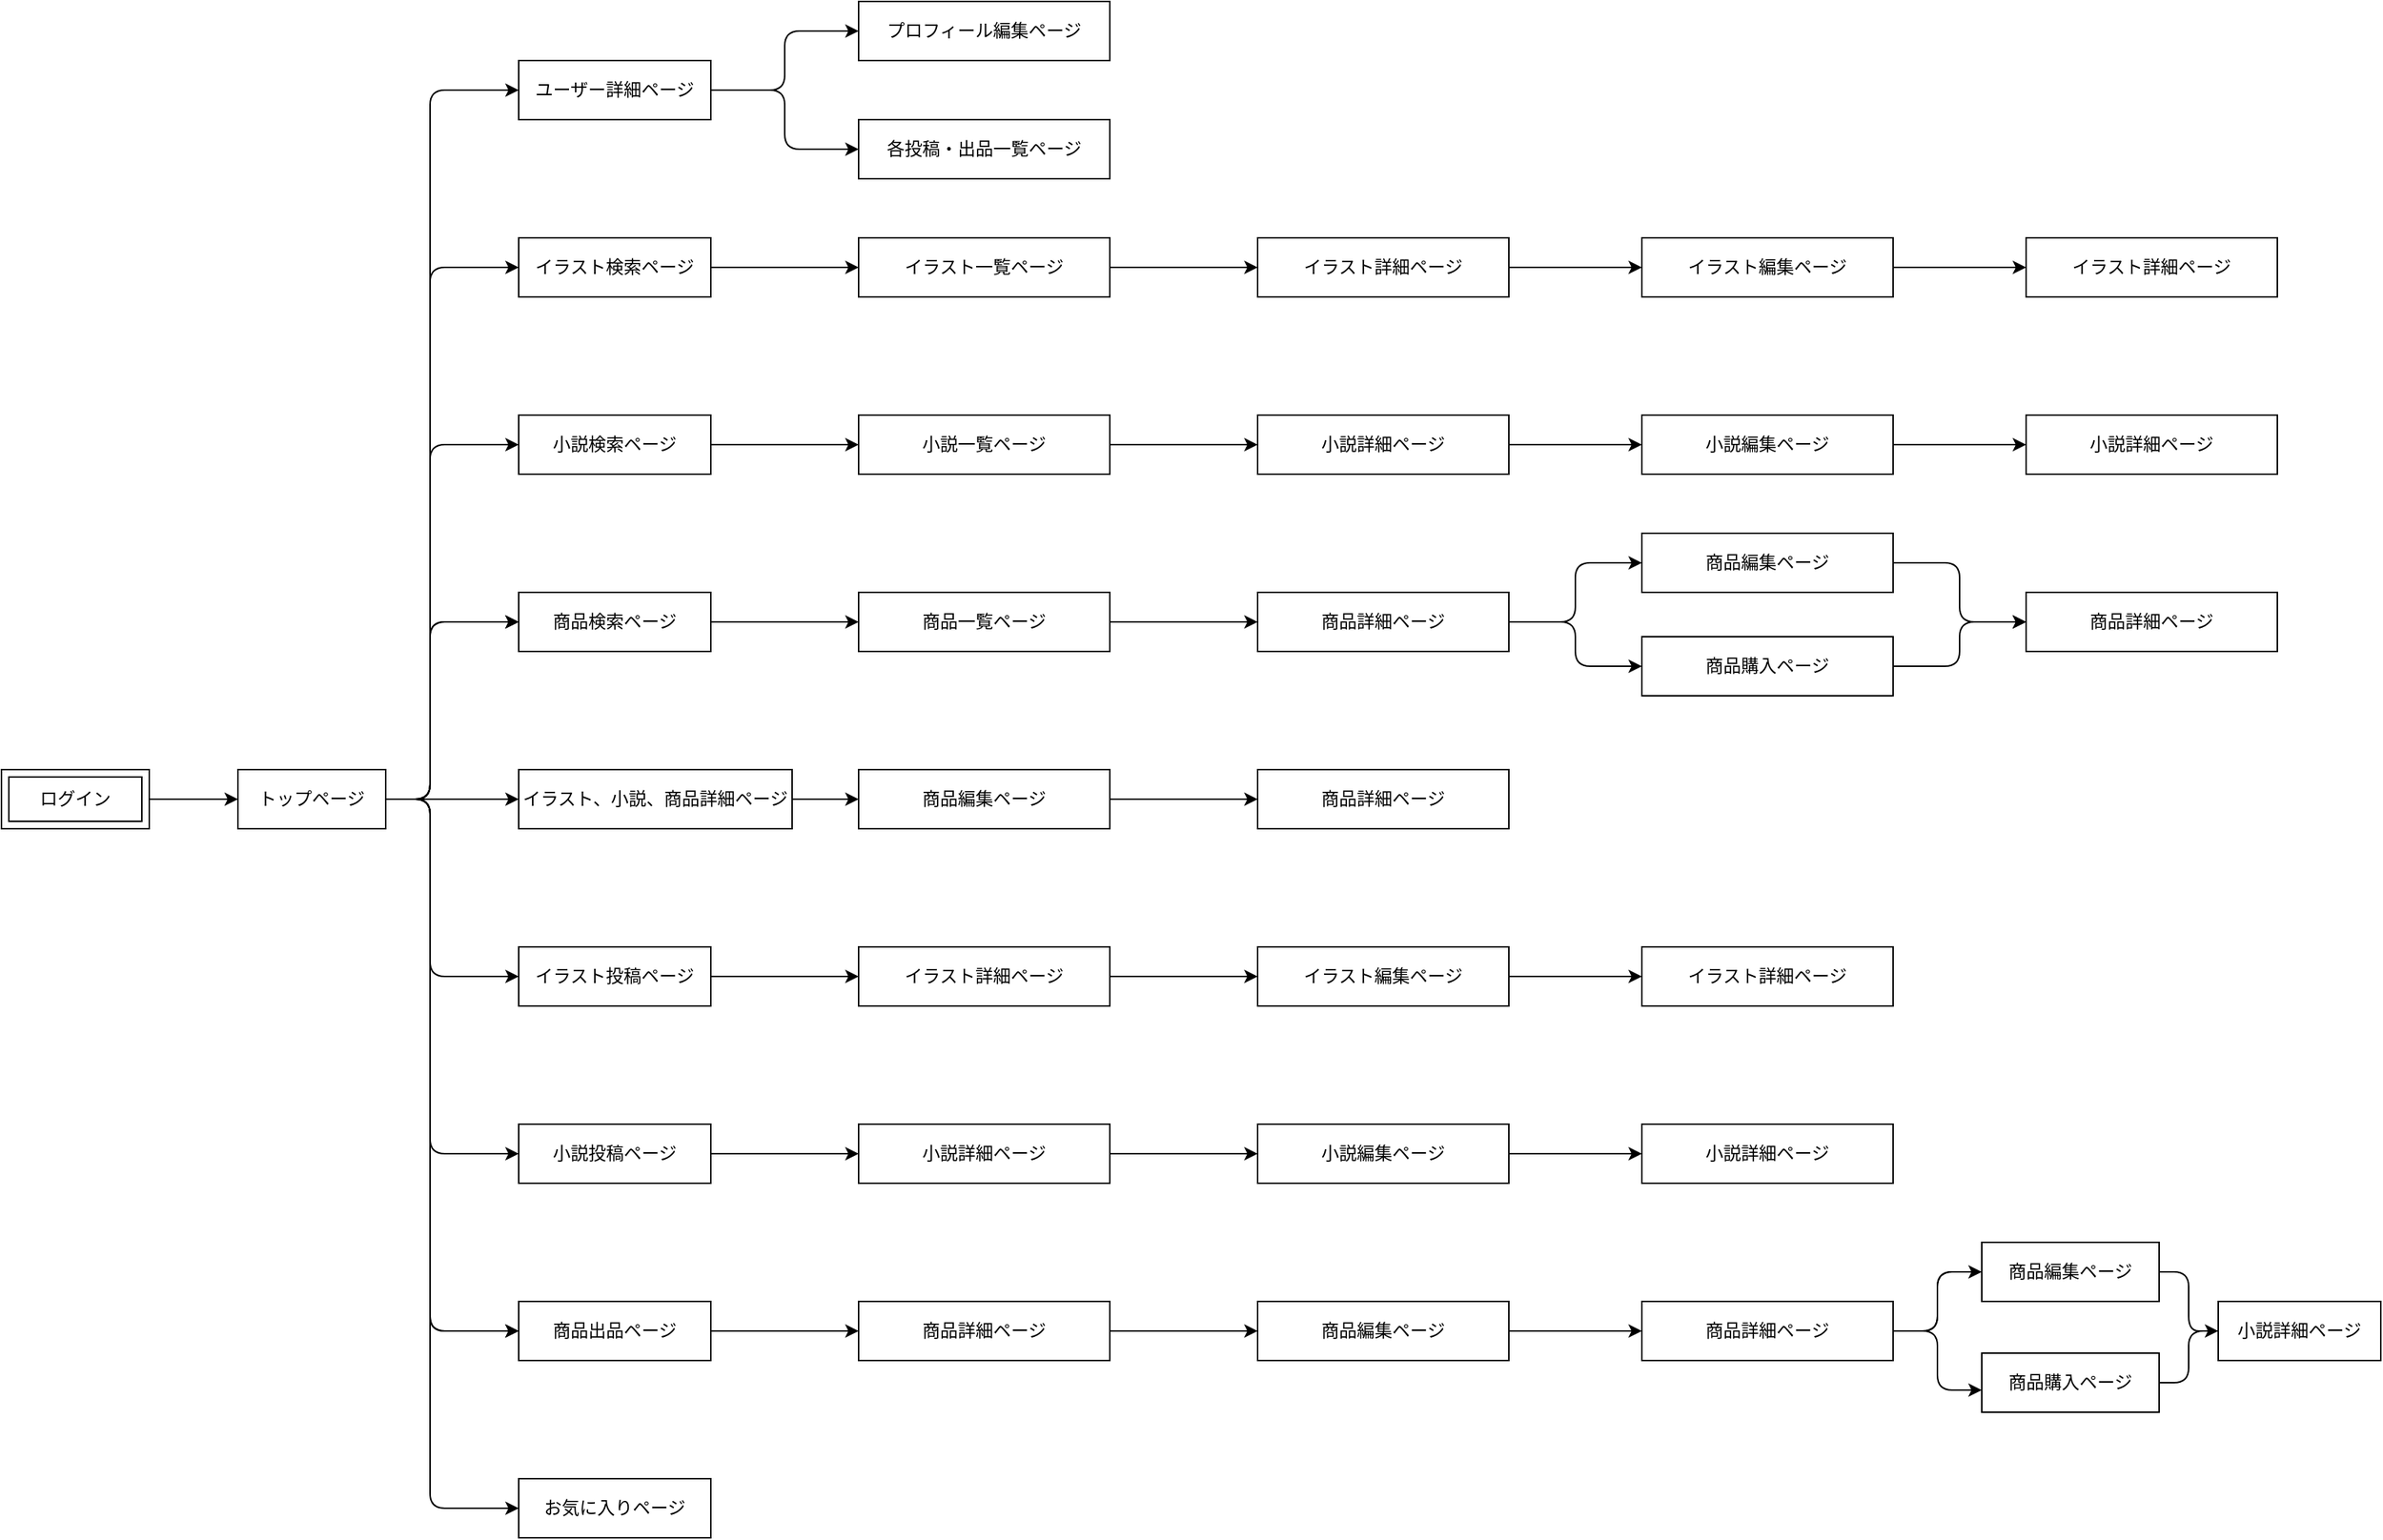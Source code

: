 <mxfile>
    <diagram id="PdRZpku4cNGAS7d2jjJL" name="ページ1">
        <mxGraphModel dx="736" dy="442" grid="1" gridSize="10" guides="1" tooltips="1" connect="1" arrows="1" fold="1" page="1" pageScale="1" pageWidth="827" pageHeight="1169" math="0" shadow="0">
            <root>
                <mxCell id="0"/>
                <mxCell id="1" parent="0"/>
                <mxCell id="45" style="edgeStyle=none;html=1;" edge="1" parent="1" source="2" target="3">
                    <mxGeometry relative="1" as="geometry"/>
                </mxCell>
                <mxCell id="2" value="ログイン" style="shape=ext;margin=3;double=1;whiteSpace=wrap;html=1;align=center;" parent="1" vertex="1">
                    <mxGeometry x="30" y="560" width="100" height="40" as="geometry"/>
                </mxCell>
                <mxCell id="66" style="edgeStyle=orthogonalEdgeStyle;html=1;" edge="1" parent="1" source="3" target="11">
                    <mxGeometry relative="1" as="geometry">
                        <mxPoint x="320" y="450" as="targetPoint"/>
                        <Array as="points">
                            <mxPoint x="320" y="580"/>
                            <mxPoint x="320" y="460"/>
                        </Array>
                    </mxGeometry>
                </mxCell>
                <mxCell id="3" value="トップページ" style="whiteSpace=wrap;html=1;align=center;" parent="1" vertex="1">
                    <mxGeometry x="190" y="560" width="100" height="40" as="geometry"/>
                </mxCell>
                <mxCell id="71" style="edgeStyle=orthogonalEdgeStyle;html=1;" edge="1" parent="1" source="8" target="17">
                    <mxGeometry relative="1" as="geometry"/>
                </mxCell>
                <mxCell id="8" value="ユーザー詳細ページ" style="whiteSpace=wrap;html=1;align=center;" parent="1" vertex="1">
                    <mxGeometry x="380" y="80" width="130" height="40" as="geometry"/>
                </mxCell>
                <mxCell id="48" style="edgeStyle=none;html=1;" edge="1" parent="1" source="9" target="22">
                    <mxGeometry relative="1" as="geometry"/>
                </mxCell>
                <mxCell id="9" value="イラスト検索ページ" style="whiteSpace=wrap;html=1;align=center;" parent="1" vertex="1">
                    <mxGeometry x="380" y="200" width="130" height="40" as="geometry"/>
                </mxCell>
                <mxCell id="49" style="edgeStyle=none;html=1;" edge="1" parent="1" source="10" target="23">
                    <mxGeometry relative="1" as="geometry"/>
                </mxCell>
                <mxCell id="10" value="小説検索ページ" style="whiteSpace=wrap;html=1;align=center;" parent="1" vertex="1">
                    <mxGeometry x="380" y="320" width="130" height="40" as="geometry"/>
                </mxCell>
                <mxCell id="50" style="edgeStyle=none;html=1;" edge="1" parent="1" source="11" target="24">
                    <mxGeometry relative="1" as="geometry"/>
                </mxCell>
                <mxCell id="11" value="商品検索ページ" style="whiteSpace=wrap;html=1;align=center;" parent="1" vertex="1">
                    <mxGeometry x="380" y="440" width="130" height="40" as="geometry"/>
                </mxCell>
                <mxCell id="51" style="edgeStyle=none;html=1;" edge="1" parent="1" source="12" target="25">
                    <mxGeometry relative="1" as="geometry"/>
                </mxCell>
                <mxCell id="12" value="イラスト投稿ページ" style="whiteSpace=wrap;html=1;align=center;" parent="1" vertex="1">
                    <mxGeometry x="380" y="680" width="130" height="40" as="geometry"/>
                </mxCell>
                <mxCell id="52" style="edgeStyle=none;html=1;" edge="1" parent="1" source="13" target="26">
                    <mxGeometry relative="1" as="geometry"/>
                </mxCell>
                <mxCell id="13" value="小説投稿ページ" style="whiteSpace=wrap;html=1;align=center;" parent="1" vertex="1">
                    <mxGeometry x="380" y="800" width="130" height="40" as="geometry"/>
                </mxCell>
                <mxCell id="53" style="edgeStyle=none;html=1;" edge="1" parent="1" source="14" target="27">
                    <mxGeometry relative="1" as="geometry"/>
                </mxCell>
                <mxCell id="14" value="商品出品ページ" style="whiteSpace=wrap;html=1;align=center;" parent="1" vertex="1">
                    <mxGeometry x="380" y="920" width="130" height="40" as="geometry"/>
                </mxCell>
                <mxCell id="15" value="お気に入りページ" style="whiteSpace=wrap;html=1;align=center;" parent="1" vertex="1">
                    <mxGeometry x="380" y="1040" width="130" height="40" as="geometry"/>
                </mxCell>
                <mxCell id="85" style="edgeStyle=orthogonalEdgeStyle;html=1;" edge="1" parent="1" source="16" target="83">
                    <mxGeometry relative="1" as="geometry"/>
                </mxCell>
                <mxCell id="16" value="イラスト、小説、商品詳細ページ" style="whiteSpace=wrap;html=1;align=center;" parent="1" vertex="1">
                    <mxGeometry x="380" y="560" width="185" height="40" as="geometry"/>
                </mxCell>
                <mxCell id="17" value="プロフィール編集ページ" style="whiteSpace=wrap;html=1;align=center;" parent="1" vertex="1">
                    <mxGeometry x="610" y="40" width="170" height="40" as="geometry"/>
                </mxCell>
                <mxCell id="19" value="各投稿・出品一覧ページ" style="whiteSpace=wrap;html=1;align=center;" parent="1" vertex="1">
                    <mxGeometry x="610" y="120" width="170" height="40" as="geometry"/>
                </mxCell>
                <mxCell id="64" style="edgeStyle=none;html=1;" edge="1" parent="1" source="22" target="44">
                    <mxGeometry relative="1" as="geometry"/>
                </mxCell>
                <mxCell id="22" value="イラスト一覧ページ" style="whiteSpace=wrap;html=1;align=center;" parent="1" vertex="1">
                    <mxGeometry x="610" y="200" width="170" height="40" as="geometry"/>
                </mxCell>
                <mxCell id="62" style="edgeStyle=none;html=1;" edge="1" parent="1" source="23" target="43">
                    <mxGeometry relative="1" as="geometry"/>
                </mxCell>
                <mxCell id="23" value="小説一覧ページ" style="whiteSpace=wrap;html=1;align=center;" parent="1" vertex="1">
                    <mxGeometry x="610" y="320" width="170" height="40" as="geometry"/>
                </mxCell>
                <mxCell id="60" style="edgeStyle=none;html=1;" edge="1" parent="1" source="24" target="42">
                    <mxGeometry relative="1" as="geometry"/>
                </mxCell>
                <mxCell id="24" value="商品一覧ページ" style="whiteSpace=wrap;html=1;align=center;" parent="1" vertex="1">
                    <mxGeometry x="610" y="440" width="170" height="40" as="geometry"/>
                </mxCell>
                <mxCell id="58" style="edgeStyle=none;html=1;" edge="1" parent="1" source="25" target="29">
                    <mxGeometry relative="1" as="geometry"/>
                </mxCell>
                <mxCell id="25" value="イラスト詳細ページ" style="whiteSpace=wrap;html=1;align=center;" parent="1" vertex="1">
                    <mxGeometry x="610" y="680" width="170" height="40" as="geometry"/>
                </mxCell>
                <mxCell id="56" style="edgeStyle=none;html=1;" edge="1" parent="1" source="26" target="30">
                    <mxGeometry relative="1" as="geometry"/>
                </mxCell>
                <mxCell id="26" value="小説詳細ページ" style="whiteSpace=wrap;html=1;align=center;" parent="1" vertex="1">
                    <mxGeometry x="610" y="800" width="170" height="40" as="geometry"/>
                </mxCell>
                <mxCell id="54" style="edgeStyle=none;html=1;" edge="1" parent="1" source="27" target="31">
                    <mxGeometry relative="1" as="geometry"/>
                </mxCell>
                <mxCell id="27" value="商品詳細ページ" style="whiteSpace=wrap;html=1;align=center;" parent="1" vertex="1">
                    <mxGeometry x="610" y="920" width="170" height="40" as="geometry"/>
                </mxCell>
                <mxCell id="59" style="edgeStyle=none;html=1;" edge="1" parent="1" source="29" target="32">
                    <mxGeometry relative="1" as="geometry"/>
                </mxCell>
                <mxCell id="29" value="イラスト編集ページ" style="whiteSpace=wrap;html=1;align=center;" parent="1" vertex="1">
                    <mxGeometry x="880" y="680" width="170" height="40" as="geometry"/>
                </mxCell>
                <mxCell id="57" style="edgeStyle=none;html=1;" edge="1" parent="1" source="30" target="33">
                    <mxGeometry relative="1" as="geometry"/>
                </mxCell>
                <mxCell id="30" value="小説編集ページ" style="whiteSpace=wrap;html=1;align=center;" parent="1" vertex="1">
                    <mxGeometry x="880" y="800" width="170" height="40" as="geometry"/>
                </mxCell>
                <mxCell id="55" style="edgeStyle=none;html=1;" edge="1" parent="1" source="31" target="34">
                    <mxGeometry relative="1" as="geometry"/>
                </mxCell>
                <mxCell id="31" value="商品編集ページ" style="whiteSpace=wrap;html=1;align=center;" parent="1" vertex="1">
                    <mxGeometry x="880" y="920" width="170" height="40" as="geometry"/>
                </mxCell>
                <mxCell id="32" value="イラスト詳細ページ" style="whiteSpace=wrap;html=1;align=center;" parent="1" vertex="1">
                    <mxGeometry x="1140" y="680" width="170" height="40" as="geometry"/>
                </mxCell>
                <mxCell id="100" style="edgeStyle=orthogonalEdgeStyle;html=1;startArrow=none;startFill=0;endArrow=classic;endFill=1;" edge="1" parent="1" target="96">
                    <mxGeometry relative="1" as="geometry">
                        <mxPoint x="1310" y="940" as="sourcePoint"/>
                        <Array as="points">
                            <mxPoint x="1340" y="940"/>
                            <mxPoint x="1340" y="900"/>
                        </Array>
                    </mxGeometry>
                </mxCell>
                <mxCell id="33" value="小説詳細ページ" style="whiteSpace=wrap;html=1;align=center;" parent="1" vertex="1">
                    <mxGeometry x="1140" y="800" width="170" height="40" as="geometry"/>
                </mxCell>
                <mxCell id="125" value="" style="edgeStyle=orthogonalEdgeStyle;html=1;startArrow=none;startFill=0;endArrow=none;endFill=0;" edge="1" parent="1" source="34" target="96">
                    <mxGeometry relative="1" as="geometry"/>
                </mxCell>
                <mxCell id="34" value="商品詳細ページ" style="whiteSpace=wrap;html=1;align=center;" parent="1" vertex="1">
                    <mxGeometry x="1140" y="920" width="170" height="40" as="geometry"/>
                </mxCell>
                <mxCell id="89" style="edgeStyle=orthogonalEdgeStyle;html=1;" edge="1" parent="1" source="36" target="41">
                    <mxGeometry relative="1" as="geometry"/>
                </mxCell>
                <mxCell id="36" value="イラスト編集ページ" style="whiteSpace=wrap;html=1;align=center;" parent="1" vertex="1">
                    <mxGeometry x="1140" y="200" width="170" height="40" as="geometry"/>
                </mxCell>
                <mxCell id="88" style="edgeStyle=orthogonalEdgeStyle;html=1;" edge="1" parent="1" source="37" target="40">
                    <mxGeometry relative="1" as="geometry"/>
                </mxCell>
                <mxCell id="37" value="小説編集ページ" style="whiteSpace=wrap;html=1;align=center;" parent="1" vertex="1">
                    <mxGeometry x="1140" y="320" width="170" height="40" as="geometry"/>
                </mxCell>
                <mxCell id="87" style="edgeStyle=orthogonalEdgeStyle;html=1;" edge="1" parent="1" source="38" target="39">
                    <mxGeometry relative="1" as="geometry"/>
                </mxCell>
                <mxCell id="38" value="商品編集ページ" style="whiteSpace=wrap;html=1;align=center;" parent="1" vertex="1">
                    <mxGeometry x="1140" y="400" width="170" height="40" as="geometry"/>
                </mxCell>
                <mxCell id="39" value="商品詳細ページ" style="whiteSpace=wrap;html=1;align=center;" parent="1" vertex="1">
                    <mxGeometry x="1400" y="440" width="170" height="40" as="geometry"/>
                </mxCell>
                <mxCell id="40" value="小説詳細ページ" style="whiteSpace=wrap;html=1;align=center;" parent="1" vertex="1">
                    <mxGeometry x="1400" y="320" width="170" height="40" as="geometry"/>
                </mxCell>
                <mxCell id="41" value="イラスト詳細ページ" style="whiteSpace=wrap;html=1;align=center;" parent="1" vertex="1">
                    <mxGeometry x="1400" y="200" width="170" height="40" as="geometry"/>
                </mxCell>
                <mxCell id="61" style="edgeStyle=orthogonalEdgeStyle;html=1;" edge="1" parent="1" source="42" target="38">
                    <mxGeometry relative="1" as="geometry"/>
                </mxCell>
                <mxCell id="42" value="商品詳細ページ" style="whiteSpace=wrap;html=1;align=center;" parent="1" vertex="1">
                    <mxGeometry x="880" y="440" width="170" height="40" as="geometry"/>
                </mxCell>
                <mxCell id="63" style="edgeStyle=none;html=1;" edge="1" parent="1" source="43" target="37">
                    <mxGeometry relative="1" as="geometry"/>
                </mxCell>
                <mxCell id="43" value="小説詳細ページ" style="whiteSpace=wrap;html=1;align=center;" parent="1" vertex="1">
                    <mxGeometry x="880" y="320" width="170" height="40" as="geometry"/>
                </mxCell>
                <mxCell id="65" style="edgeStyle=orthogonalEdgeStyle;html=1;" edge="1" parent="1" source="44" target="36">
                    <mxGeometry relative="1" as="geometry"/>
                </mxCell>
                <mxCell id="44" value="イラスト詳細ページ" style="whiteSpace=wrap;html=1;align=center;" parent="1" vertex="1">
                    <mxGeometry x="880" y="200" width="170" height="40" as="geometry"/>
                </mxCell>
                <mxCell id="67" style="edgeStyle=orthogonalEdgeStyle;html=1;" edge="1" parent="1" source="3" target="11">
                    <mxGeometry relative="1" as="geometry">
                        <mxPoint x="380" y="460" as="targetPoint"/>
                        <mxPoint x="290" y="580" as="sourcePoint"/>
                        <Array as="points">
                            <mxPoint x="320" y="580"/>
                            <mxPoint x="320" y="460"/>
                        </Array>
                    </mxGeometry>
                </mxCell>
                <mxCell id="68" style="edgeStyle=orthogonalEdgeStyle;html=1;" edge="1" parent="1" source="3" target="10">
                    <mxGeometry relative="1" as="geometry">
                        <mxPoint x="380" y="460" as="targetPoint"/>
                        <mxPoint x="290" y="580" as="sourcePoint"/>
                        <Array as="points">
                            <mxPoint x="320" y="580"/>
                            <mxPoint x="320" y="340"/>
                        </Array>
                    </mxGeometry>
                </mxCell>
                <mxCell id="69" style="edgeStyle=orthogonalEdgeStyle;html=1;" edge="1" parent="1" source="3" target="9">
                    <mxGeometry relative="1" as="geometry">
                        <mxPoint x="380" y="340" as="targetPoint"/>
                        <mxPoint x="290" y="580" as="sourcePoint"/>
                        <Array as="points">
                            <mxPoint x="320" y="580"/>
                            <mxPoint x="320" y="220"/>
                        </Array>
                    </mxGeometry>
                </mxCell>
                <mxCell id="70" style="edgeStyle=orthogonalEdgeStyle;html=1;" edge="1" parent="1" source="3" target="8">
                    <mxGeometry relative="1" as="geometry">
                        <mxPoint x="380" y="220" as="targetPoint"/>
                        <mxPoint x="290" y="580" as="sourcePoint"/>
                        <Array as="points">
                            <mxPoint x="320" y="580"/>
                            <mxPoint x="320" y="100"/>
                        </Array>
                    </mxGeometry>
                </mxCell>
                <mxCell id="73" style="edgeStyle=orthogonalEdgeStyle;html=1;" edge="1" parent="1" source="8" target="19">
                    <mxGeometry relative="1" as="geometry">
                        <mxPoint x="510" y="100" as="sourcePoint"/>
                        <mxPoint x="610" y="60" as="targetPoint"/>
                        <Array as="points">
                            <mxPoint x="560" y="100"/>
                            <mxPoint x="560" y="140"/>
                        </Array>
                    </mxGeometry>
                </mxCell>
                <mxCell id="74" style="edgeStyle=orthogonalEdgeStyle;html=1;" edge="1" parent="1" source="3" target="12">
                    <mxGeometry relative="1" as="geometry">
                        <mxPoint x="380" y="460" as="targetPoint"/>
                        <mxPoint x="290" y="580" as="sourcePoint"/>
                        <Array as="points">
                            <mxPoint x="320" y="580"/>
                            <mxPoint x="320" y="700"/>
                        </Array>
                    </mxGeometry>
                </mxCell>
                <mxCell id="75" style="edgeStyle=orthogonalEdgeStyle;html=1;" edge="1" parent="1" source="3" target="13">
                    <mxGeometry relative="1" as="geometry">
                        <mxPoint x="380" y="700" as="targetPoint"/>
                        <mxPoint x="290" y="580" as="sourcePoint"/>
                        <Array as="points">
                            <mxPoint x="320" y="580"/>
                            <mxPoint x="320" y="820"/>
                        </Array>
                    </mxGeometry>
                </mxCell>
                <mxCell id="76" style="edgeStyle=orthogonalEdgeStyle;html=1;" edge="1" parent="1" source="3" target="14">
                    <mxGeometry relative="1" as="geometry">
                        <mxPoint x="380" y="820" as="targetPoint"/>
                        <mxPoint x="290" y="580" as="sourcePoint"/>
                        <Array as="points">
                            <mxPoint x="320" y="580"/>
                            <mxPoint x="320" y="940"/>
                        </Array>
                    </mxGeometry>
                </mxCell>
                <mxCell id="77" style="edgeStyle=orthogonalEdgeStyle;html=1;" edge="1" parent="1" source="3" target="14">
                    <mxGeometry relative="1" as="geometry">
                        <mxPoint x="380" y="940" as="targetPoint"/>
                        <mxPoint x="290" y="580" as="sourcePoint"/>
                        <Array as="points">
                            <mxPoint x="320" y="580"/>
                            <mxPoint x="320" y="940"/>
                        </Array>
                    </mxGeometry>
                </mxCell>
                <mxCell id="78" style="edgeStyle=orthogonalEdgeStyle;html=1;" edge="1" parent="1" source="3" target="15">
                    <mxGeometry relative="1" as="geometry">
                        <mxPoint x="380" y="940" as="targetPoint"/>
                        <mxPoint x="290" y="580" as="sourcePoint"/>
                        <Array as="points">
                            <mxPoint x="320" y="580"/>
                            <mxPoint x="320" y="1060"/>
                        </Array>
                    </mxGeometry>
                </mxCell>
                <mxCell id="82" style="edgeStyle=orthogonalEdgeStyle;html=1;" edge="1" parent="1" source="3" target="16">
                    <mxGeometry relative="1" as="geometry">
                        <mxPoint x="380" y="700" as="targetPoint"/>
                        <mxPoint x="290" y="580" as="sourcePoint"/>
                        <Array as="points"/>
                    </mxGeometry>
                </mxCell>
                <mxCell id="86" style="edgeStyle=orthogonalEdgeStyle;html=1;" edge="1" parent="1" source="83" target="84">
                    <mxGeometry relative="1" as="geometry"/>
                </mxCell>
                <mxCell id="83" value="商品編集ページ" style="whiteSpace=wrap;html=1;align=center;" vertex="1" parent="1">
                    <mxGeometry x="610" y="560" width="170" height="40" as="geometry"/>
                </mxCell>
                <mxCell id="84" value="商品詳細ページ" style="whiteSpace=wrap;html=1;align=center;" vertex="1" parent="1">
                    <mxGeometry x="880" y="560" width="170" height="40" as="geometry"/>
                </mxCell>
                <mxCell id="91" value="" style="edgeStyle=orthogonalEdgeStyle;html=1;endArrow=none;endFill=0;startArrow=classic;startFill=1;" edge="1" parent="1" source="90" target="42">
                    <mxGeometry relative="1" as="geometry"/>
                </mxCell>
                <mxCell id="92" value="" style="edgeStyle=orthogonalEdgeStyle;html=1;" edge="1" parent="1" source="90" target="39">
                    <mxGeometry relative="1" as="geometry"/>
                </mxCell>
                <mxCell id="90" value="商品購入ページ" style="whiteSpace=wrap;html=1;align=center;" vertex="1" parent="1">
                    <mxGeometry x="1140" y="470" width="170" height="40" as="geometry"/>
                </mxCell>
                <mxCell id="95" value="商品購入ページ" style="whiteSpace=wrap;html=1;align=center;" vertex="1" parent="1">
                    <mxGeometry x="1370" y="955" width="120" height="40" as="geometry"/>
                </mxCell>
                <mxCell id="106" style="edgeStyle=orthogonalEdgeStyle;html=1;startArrow=none;startFill=0;endArrow=classic;endFill=1;" edge="1" parent="1" source="96" target="97">
                    <mxGeometry relative="1" as="geometry"/>
                </mxCell>
                <mxCell id="96" value="商品編集ページ" style="whiteSpace=wrap;html=1;align=center;" vertex="1" parent="1">
                    <mxGeometry x="1370" y="880" width="120" height="40" as="geometry"/>
                </mxCell>
                <mxCell id="108" style="edgeStyle=orthogonalEdgeStyle;html=1;entryX=1;entryY=0.5;entryDx=0;entryDy=0;startArrow=none;startFill=0;endArrow=none;endFill=0;" edge="1" parent="1" source="97" target="95">
                    <mxGeometry relative="1" as="geometry"/>
                </mxCell>
                <mxCell id="97" value="小説詳細ページ" style="whiteSpace=wrap;html=1;align=center;" vertex="1" parent="1">
                    <mxGeometry x="1530" y="920" width="110" height="40" as="geometry"/>
                </mxCell>
                <mxCell id="109" style="edgeStyle=orthogonalEdgeStyle;html=1;startArrow=none;startFill=0;endArrow=classic;endFill=1;" edge="1" parent="1" target="95">
                    <mxGeometry relative="1" as="geometry">
                        <mxPoint x="1310" y="940" as="sourcePoint"/>
                        <mxPoint x="1370" y="980.067" as="targetPoint"/>
                        <Array as="points">
                            <mxPoint x="1340" y="940"/>
                            <mxPoint x="1340" y="980"/>
                        </Array>
                    </mxGeometry>
                </mxCell>
            </root>
        </mxGraphModel>
    </diagram>
</mxfile>